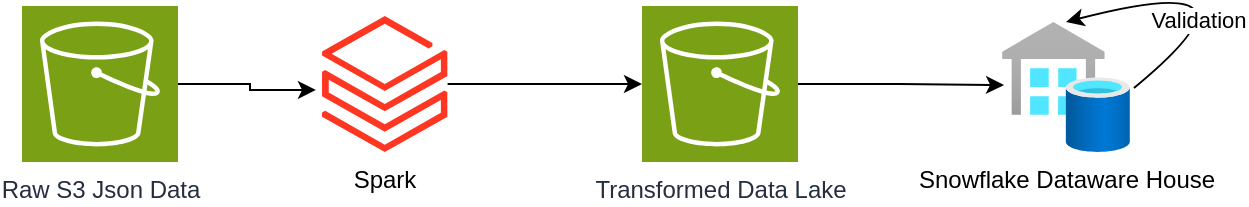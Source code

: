 <mxfile version="24.6.5" type="device">
  <diagram name="Page-1" id="KikJWC8VtlyA4aeZkhAx">
    <mxGraphModel dx="1426" dy="759" grid="1" gridSize="10" guides="1" tooltips="1" connect="1" arrows="1" fold="1" page="1" pageScale="1" pageWidth="850" pageHeight="1100" math="0" shadow="0">
      <root>
        <mxCell id="0" />
        <mxCell id="1" parent="0" />
        <mxCell id="MA8b62JiuG-zBwXrXTgq-1" value="Raw S3 Json Data" style="sketch=0;points=[[0,0,0],[0.25,0,0],[0.5,0,0],[0.75,0,0],[1,0,0],[0,1,0],[0.25,1,0],[0.5,1,0],[0.75,1,0],[1,1,0],[0,0.25,0],[0,0.5,0],[0,0.75,0],[1,0.25,0],[1,0.5,0],[1,0.75,0]];outlineConnect=0;fontColor=#232F3E;fillColor=#7AA116;strokeColor=#ffffff;dashed=0;verticalLabelPosition=bottom;verticalAlign=top;align=center;html=1;fontSize=12;fontStyle=0;aspect=fixed;shape=mxgraph.aws4.resourceIcon;resIcon=mxgraph.aws4.s3;" vertex="1" parent="1">
          <mxGeometry x="90" y="310" width="78" height="78" as="geometry" />
        </mxCell>
        <mxCell id="MA8b62JiuG-zBwXrXTgq-2" value="Spark" style="image;aspect=fixed;html=1;points=[];align=center;fontSize=12;image=img/lib/azure2/analytics/Azure_Databricks.svg;" vertex="1" parent="1">
          <mxGeometry x="240" y="315" width="62.8" height="68" as="geometry" />
        </mxCell>
        <mxCell id="MA8b62JiuG-zBwXrXTgq-3" value="Transformed Data Lake" style="sketch=0;points=[[0,0,0],[0.25,0,0],[0.5,0,0],[0.75,0,0],[1,0,0],[0,1,0],[0.25,1,0],[0.5,1,0],[0.75,1,0],[1,1,0],[0,0.25,0],[0,0.5,0],[0,0.75,0],[1,0.25,0],[1,0.5,0],[1,0.75,0]];outlineConnect=0;fontColor=#232F3E;fillColor=#7AA116;strokeColor=#ffffff;dashed=0;verticalLabelPosition=bottom;verticalAlign=top;align=center;html=1;fontSize=12;fontStyle=0;aspect=fixed;shape=mxgraph.aws4.resourceIcon;resIcon=mxgraph.aws4.s3;" vertex="1" parent="1">
          <mxGeometry x="400" y="310" width="78" height="78" as="geometry" />
        </mxCell>
        <mxCell id="MA8b62JiuG-zBwXrXTgq-4" style="edgeStyle=orthogonalEdgeStyle;rounded=0;orthogonalLoop=1;jettySize=auto;html=1;entryX=-0.048;entryY=0.544;entryDx=0;entryDy=0;entryPerimeter=0;" edge="1" parent="1" source="MA8b62JiuG-zBwXrXTgq-1" target="MA8b62JiuG-zBwXrXTgq-2">
          <mxGeometry relative="1" as="geometry" />
        </mxCell>
        <mxCell id="MA8b62JiuG-zBwXrXTgq-5" style="edgeStyle=orthogonalEdgeStyle;rounded=0;orthogonalLoop=1;jettySize=auto;html=1;entryX=0;entryY=0.5;entryDx=0;entryDy=0;entryPerimeter=0;" edge="1" parent="1" source="MA8b62JiuG-zBwXrXTgq-2" target="MA8b62JiuG-zBwXrXTgq-3">
          <mxGeometry relative="1" as="geometry" />
        </mxCell>
        <mxCell id="MA8b62JiuG-zBwXrXTgq-6" value="Snowflake Dataware House" style="image;aspect=fixed;html=1;points=[];align=center;fontSize=12;image=img/lib/azure2/databases/SQL_Data_Warehouses.svg;" vertex="1" parent="1">
          <mxGeometry x="580" y="318" width="64" height="65" as="geometry" />
        </mxCell>
        <mxCell id="MA8b62JiuG-zBwXrXTgq-7" style="edgeStyle=orthogonalEdgeStyle;rounded=0;orthogonalLoop=1;jettySize=auto;html=1;entryX=0.016;entryY=0.485;entryDx=0;entryDy=0;entryPerimeter=0;" edge="1" parent="1" source="MA8b62JiuG-zBwXrXTgq-3" target="MA8b62JiuG-zBwXrXTgq-6">
          <mxGeometry relative="1" as="geometry" />
        </mxCell>
        <mxCell id="MA8b62JiuG-zBwXrXTgq-10" value="" style="endArrow=classic;html=1;rounded=0;exitX=1.031;exitY=0.508;exitDx=0;exitDy=0;exitPerimeter=0;edgeStyle=orthogonalEdgeStyle;entryX=0.5;entryY=0;entryDx=0;entryDy=0;entryPerimeter=0;curved=1;" edge="1" parent="1" source="MA8b62JiuG-zBwXrXTgq-6" target="MA8b62JiuG-zBwXrXTgq-6">
          <mxGeometry width="50" height="50" relative="1" as="geometry">
            <mxPoint x="400" y="420" as="sourcePoint" />
            <mxPoint x="710" y="180" as="targetPoint" />
            <Array as="points">
              <mxPoint x="720" y="290" />
            </Array>
          </mxGeometry>
        </mxCell>
        <mxCell id="MA8b62JiuG-zBwXrXTgq-12" value="Validation" style="edgeLabel;html=1;align=center;verticalAlign=middle;resizable=0;points=[];" vertex="1" connectable="0" parent="MA8b62JiuG-zBwXrXTgq-10">
          <mxGeometry x="-0.553" y="6" relative="1" as="geometry">
            <mxPoint as="offset" />
          </mxGeometry>
        </mxCell>
      </root>
    </mxGraphModel>
  </diagram>
</mxfile>
